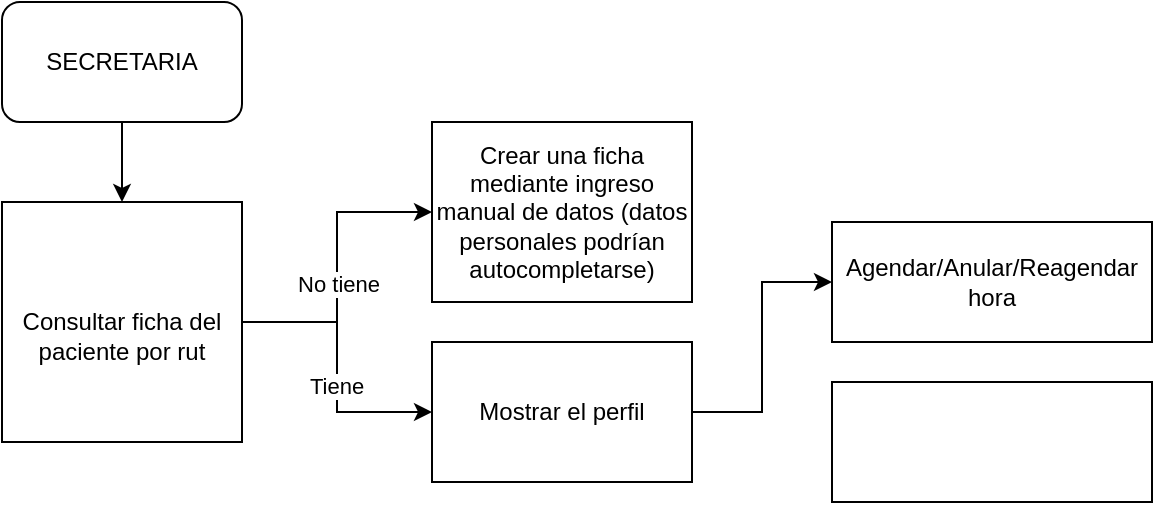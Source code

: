 <mxfile version="21.1.2" type="github">
  <diagram name="Página-1" id="845WD8U1ApV6iTWOgfoi">
    <mxGraphModel dx="696" dy="354" grid="1" gridSize="10" guides="1" tooltips="1" connect="1" arrows="1" fold="1" page="1" pageScale="1" pageWidth="827" pageHeight="1169" math="0" shadow="0">
      <root>
        <mxCell id="0" />
        <mxCell id="1" parent="0" />
        <mxCell id="CYBAibLlUfrQaXq1cwKo-3" style="edgeStyle=orthogonalEdgeStyle;rounded=0;orthogonalLoop=1;jettySize=auto;html=1;" edge="1" parent="1" source="CYBAibLlUfrQaXq1cwKo-1" target="CYBAibLlUfrQaXq1cwKo-2">
          <mxGeometry relative="1" as="geometry" />
        </mxCell>
        <mxCell id="CYBAibLlUfrQaXq1cwKo-1" value="SECRETARIA" style="rounded=1;whiteSpace=wrap;html=1;" vertex="1" parent="1">
          <mxGeometry x="55" y="30" width="120" height="60" as="geometry" />
        </mxCell>
        <mxCell id="CYBAibLlUfrQaXq1cwKo-14" style="edgeStyle=orthogonalEdgeStyle;rounded=0;orthogonalLoop=1;jettySize=auto;html=1;entryX=0;entryY=0.5;entryDx=0;entryDy=0;" edge="1" parent="1" source="CYBAibLlUfrQaXq1cwKo-2" target="CYBAibLlUfrQaXq1cwKo-17">
          <mxGeometry relative="1" as="geometry">
            <mxPoint x="294" y="110.0" as="targetPoint" />
          </mxGeometry>
        </mxCell>
        <mxCell id="CYBAibLlUfrQaXq1cwKo-18" value="No tiene" style="edgeLabel;html=1;align=center;verticalAlign=middle;resizable=0;points=[];" vertex="1" connectable="0" parent="CYBAibLlUfrQaXq1cwKo-14">
          <mxGeometry x="-0.116" relative="1" as="geometry">
            <mxPoint as="offset" />
          </mxGeometry>
        </mxCell>
        <mxCell id="CYBAibLlUfrQaXq1cwKo-19" style="edgeStyle=orthogonalEdgeStyle;rounded=0;orthogonalLoop=1;jettySize=auto;html=1;entryX=0;entryY=0.5;entryDx=0;entryDy=0;" edge="1" parent="1" source="CYBAibLlUfrQaXq1cwKo-2" target="CYBAibLlUfrQaXq1cwKo-16">
          <mxGeometry relative="1" as="geometry" />
        </mxCell>
        <mxCell id="CYBAibLlUfrQaXq1cwKo-20" value="Tiene" style="edgeLabel;html=1;align=center;verticalAlign=middle;resizable=0;points=[];" vertex="1" connectable="0" parent="CYBAibLlUfrQaXq1cwKo-19">
          <mxGeometry x="0.125" y="-1" relative="1" as="geometry">
            <mxPoint as="offset" />
          </mxGeometry>
        </mxCell>
        <mxCell id="CYBAibLlUfrQaXq1cwKo-2" value="&lt;br&gt;&lt;br&gt;Consultar ficha del paciente por rut&lt;br&gt;&amp;nbsp;" style="whiteSpace=wrap;html=1;aspect=fixed;" vertex="1" parent="1">
          <mxGeometry x="55" y="130" width="120" height="120" as="geometry" />
        </mxCell>
        <mxCell id="CYBAibLlUfrQaXq1cwKo-23" style="edgeStyle=orthogonalEdgeStyle;rounded=0;orthogonalLoop=1;jettySize=auto;html=1;entryX=0;entryY=0.5;entryDx=0;entryDy=0;" edge="1" parent="1" source="CYBAibLlUfrQaXq1cwKo-16" target="CYBAibLlUfrQaXq1cwKo-21">
          <mxGeometry relative="1" as="geometry" />
        </mxCell>
        <mxCell id="CYBAibLlUfrQaXq1cwKo-16" value="Mostrar el perfil" style="rounded=0;whiteSpace=wrap;html=1;" vertex="1" parent="1">
          <mxGeometry x="270" y="200" width="130" height="70" as="geometry" />
        </mxCell>
        <mxCell id="CYBAibLlUfrQaXq1cwKo-17" value="Crear una ficha mediante ingreso manual de datos (datos personales podrían autocompletarse)" style="rounded=0;whiteSpace=wrap;html=1;" vertex="1" parent="1">
          <mxGeometry x="270" y="90" width="130" height="90" as="geometry" />
        </mxCell>
        <mxCell id="CYBAibLlUfrQaXq1cwKo-21" value="Agendar/Anular/Reagendar hora" style="rounded=0;whiteSpace=wrap;html=1;" vertex="1" parent="1">
          <mxGeometry x="470" y="140" width="160" height="60" as="geometry" />
        </mxCell>
        <mxCell id="CYBAibLlUfrQaXq1cwKo-22" value="" style="rounded=0;whiteSpace=wrap;html=1;" vertex="1" parent="1">
          <mxGeometry x="470" y="220" width="160" height="60" as="geometry" />
        </mxCell>
      </root>
    </mxGraphModel>
  </diagram>
</mxfile>
